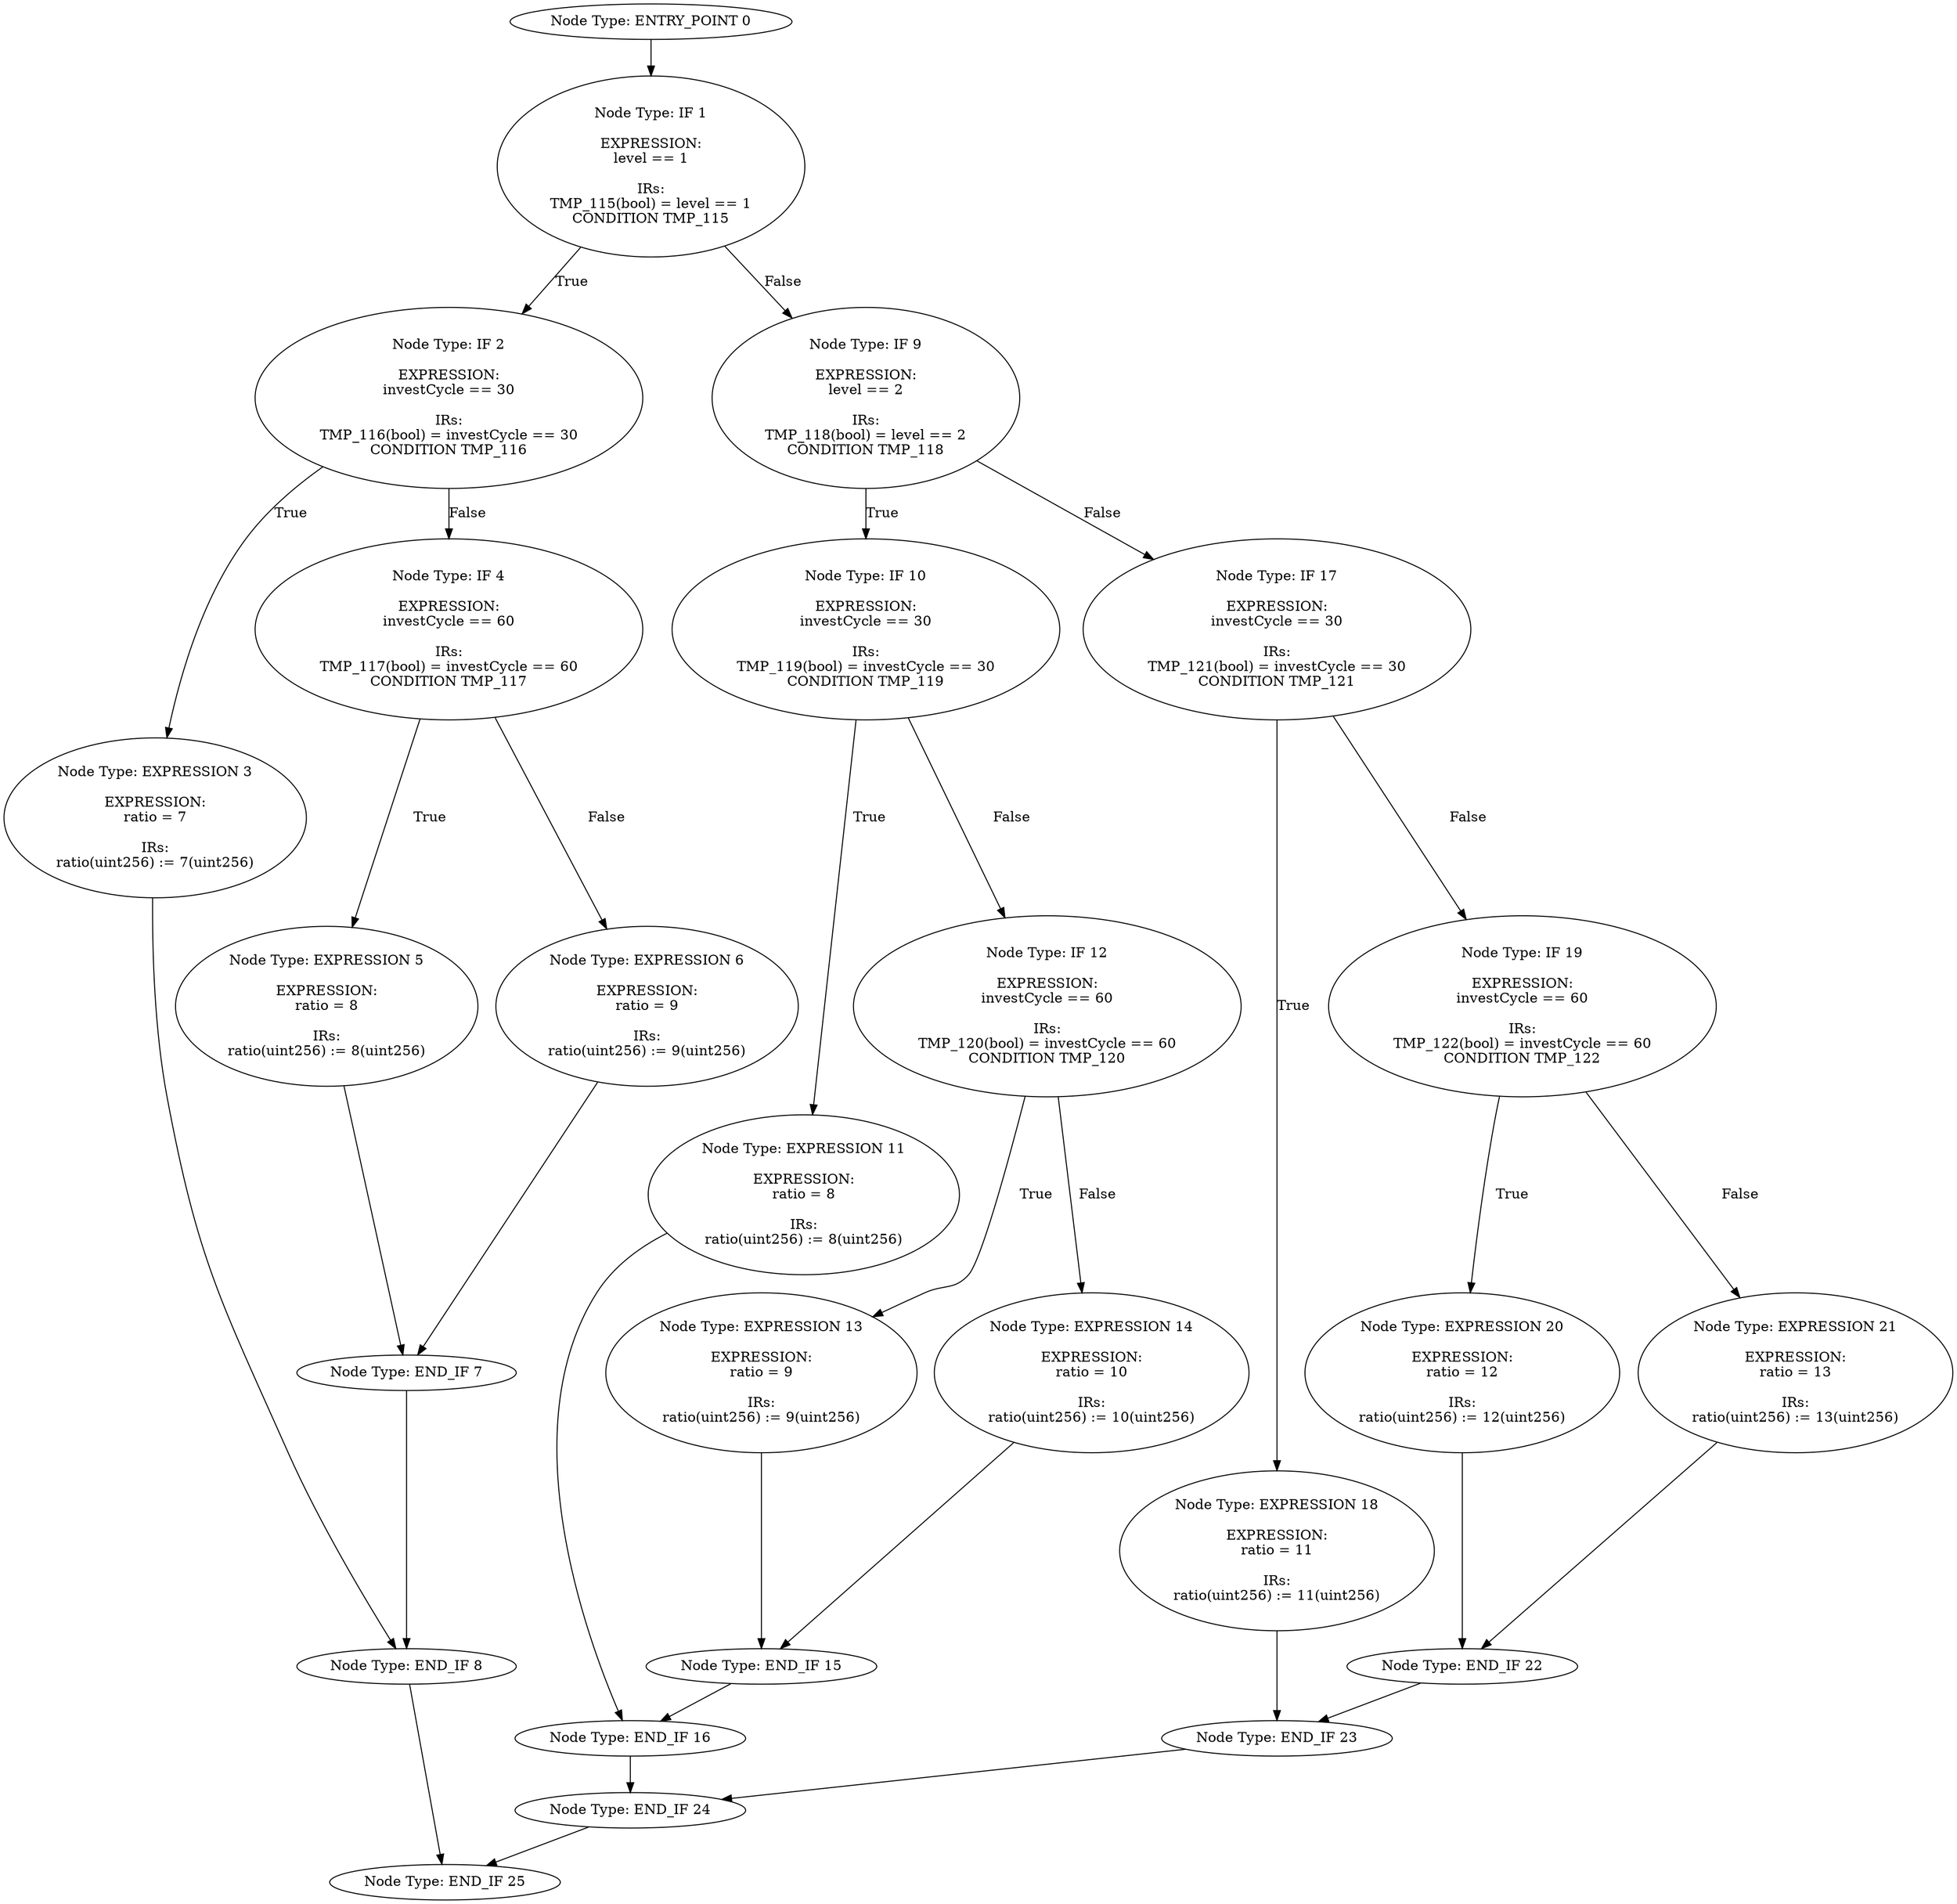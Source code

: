 digraph{
0[label="Node Type: ENTRY_POINT 0
"];
0->1;
1[label="Node Type: IF 1

EXPRESSION:
level == 1

IRs:
TMP_115(bool) = level == 1
CONDITION TMP_115"];
1->2[label="True"];
1->9[label="False"];
2[label="Node Type: IF 2

EXPRESSION:
investCycle == 30

IRs:
TMP_116(bool) = investCycle == 30
CONDITION TMP_116"];
2->3[label="True"];
2->4[label="False"];
3[label="Node Type: EXPRESSION 3

EXPRESSION:
ratio = 7

IRs:
ratio(uint256) := 7(uint256)"];
3->8;
4[label="Node Type: IF 4

EXPRESSION:
investCycle == 60

IRs:
TMP_117(bool) = investCycle == 60
CONDITION TMP_117"];
4->5[label="True"];
4->6[label="False"];
5[label="Node Type: EXPRESSION 5

EXPRESSION:
ratio = 8

IRs:
ratio(uint256) := 8(uint256)"];
5->7;
6[label="Node Type: EXPRESSION 6

EXPRESSION:
ratio = 9

IRs:
ratio(uint256) := 9(uint256)"];
6->7;
7[label="Node Type: END_IF 7
"];
7->8;
8[label="Node Type: END_IF 8
"];
8->25;
9[label="Node Type: IF 9

EXPRESSION:
level == 2

IRs:
TMP_118(bool) = level == 2
CONDITION TMP_118"];
9->10[label="True"];
9->17[label="False"];
10[label="Node Type: IF 10

EXPRESSION:
investCycle == 30

IRs:
TMP_119(bool) = investCycle == 30
CONDITION TMP_119"];
10->11[label="True"];
10->12[label="False"];
11[label="Node Type: EXPRESSION 11

EXPRESSION:
ratio = 8

IRs:
ratio(uint256) := 8(uint256)"];
11->16;
12[label="Node Type: IF 12

EXPRESSION:
investCycle == 60

IRs:
TMP_120(bool) = investCycle == 60
CONDITION TMP_120"];
12->13[label="True"];
12->14[label="False"];
13[label="Node Type: EXPRESSION 13

EXPRESSION:
ratio = 9

IRs:
ratio(uint256) := 9(uint256)"];
13->15;
14[label="Node Type: EXPRESSION 14

EXPRESSION:
ratio = 10

IRs:
ratio(uint256) := 10(uint256)"];
14->15;
15[label="Node Type: END_IF 15
"];
15->16;
16[label="Node Type: END_IF 16
"];
16->24;
17[label="Node Type: IF 17

EXPRESSION:
investCycle == 30

IRs:
TMP_121(bool) = investCycle == 30
CONDITION TMP_121"];
17->18[label="True"];
17->19[label="False"];
18[label="Node Type: EXPRESSION 18

EXPRESSION:
ratio = 11

IRs:
ratio(uint256) := 11(uint256)"];
18->23;
19[label="Node Type: IF 19

EXPRESSION:
investCycle == 60

IRs:
TMP_122(bool) = investCycle == 60
CONDITION TMP_122"];
19->20[label="True"];
19->21[label="False"];
20[label="Node Type: EXPRESSION 20

EXPRESSION:
ratio = 12

IRs:
ratio(uint256) := 12(uint256)"];
20->22;
21[label="Node Type: EXPRESSION 21

EXPRESSION:
ratio = 13

IRs:
ratio(uint256) := 13(uint256)"];
21->22;
22[label="Node Type: END_IF 22
"];
22->23;
23[label="Node Type: END_IF 23
"];
23->24;
24[label="Node Type: END_IF 24
"];
24->25;
25[label="Node Type: END_IF 25
"];
}
